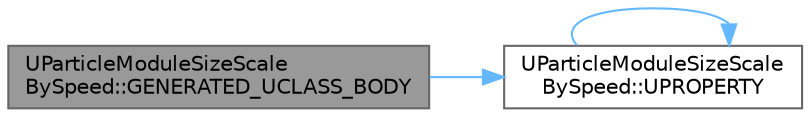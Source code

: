 digraph "UParticleModuleSizeScaleBySpeed::GENERATED_UCLASS_BODY"
{
 // INTERACTIVE_SVG=YES
 // LATEX_PDF_SIZE
  bgcolor="transparent";
  edge [fontname=Helvetica,fontsize=10,labelfontname=Helvetica,labelfontsize=10];
  node [fontname=Helvetica,fontsize=10,shape=box,height=0.2,width=0.4];
  rankdir="LR";
  Node1 [id="Node000001",label="UParticleModuleSizeScale\lBySpeed::GENERATED_UCLASS_BODY",height=0.2,width=0.4,color="gray40", fillcolor="grey60", style="filled", fontcolor="black",tooltip="By how much speed affects the size of the particle in each dimension."];
  Node1 -> Node2 [id="edge1_Node000001_Node000002",color="steelblue1",style="solid",tooltip=" "];
  Node2 [id="Node000002",label="UParticleModuleSizeScale\lBySpeed::UPROPERTY",height=0.2,width=0.4,color="grey40", fillcolor="white", style="filled",URL="$d1/d54/classUParticleModuleSizeScaleBySpeed.html#accd9c5867cb2b4989238c18260230d15",tooltip="The maximum amount by which to scale a particle in each dimension."];
  Node2 -> Node2 [id="edge2_Node000002_Node000002",color="steelblue1",style="solid",tooltip=" "];
}
